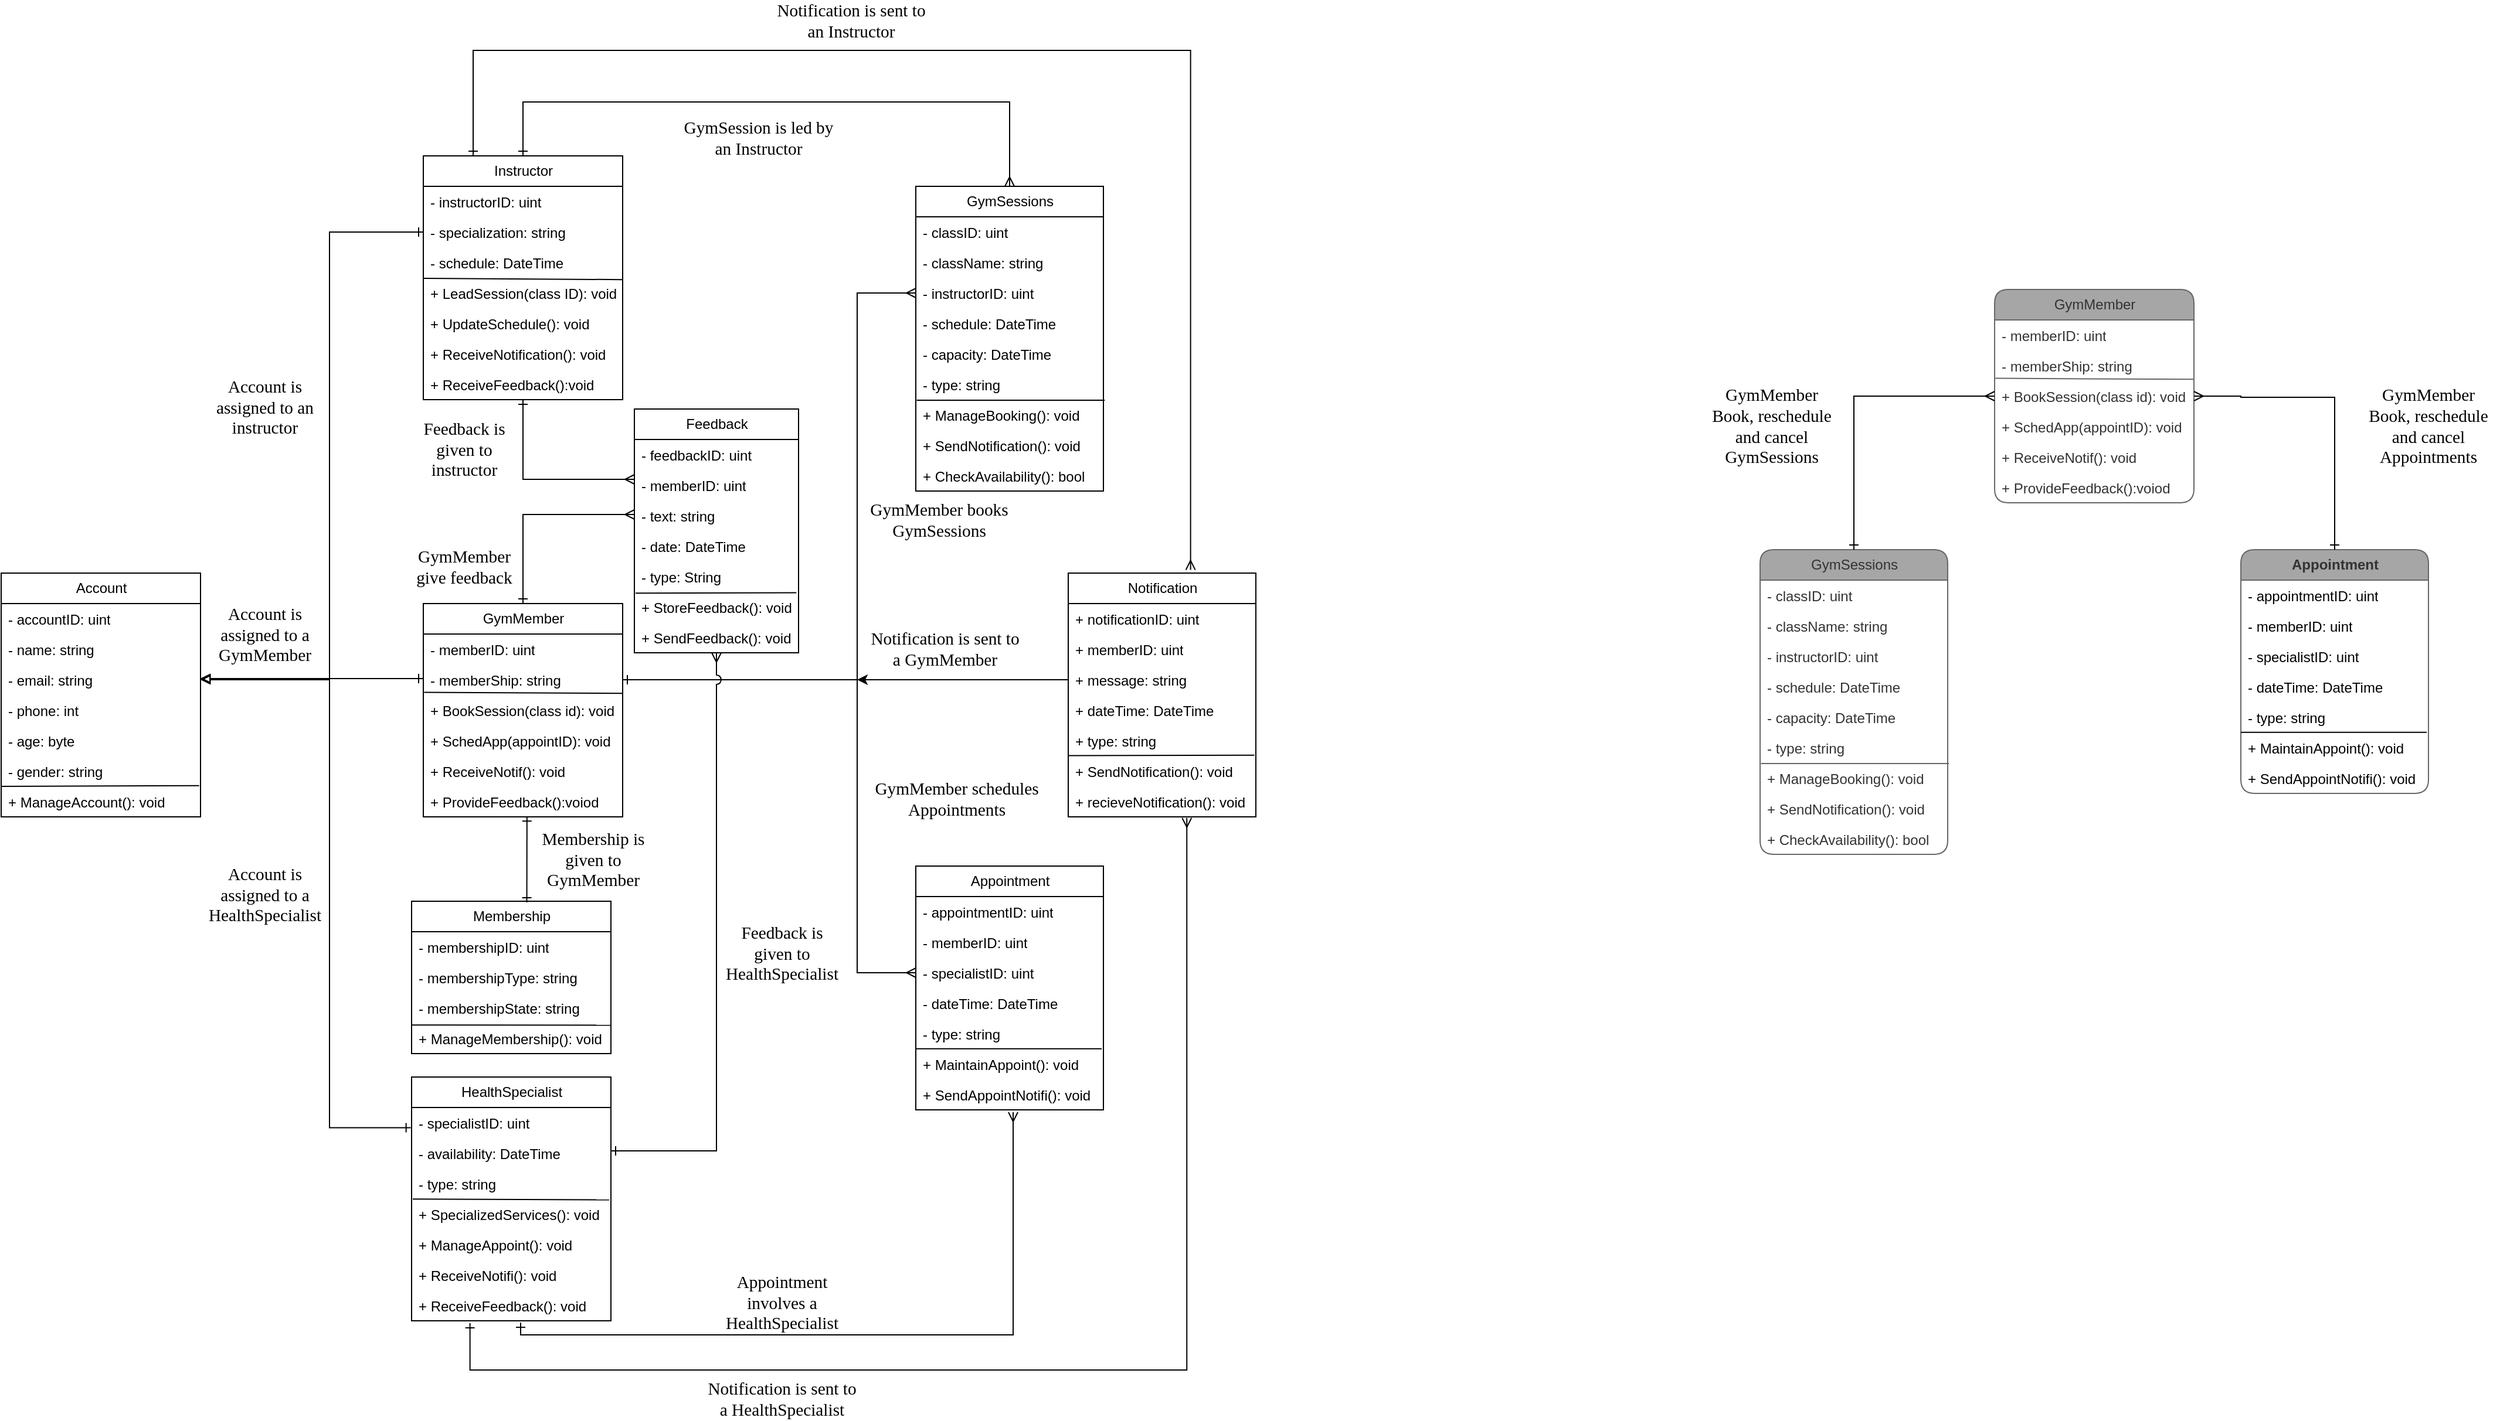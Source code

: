 <mxfile version="24.7.17">
  <diagram name="Página-1" id="uYdXZuUL9aj5p48DHiQX">
    <mxGraphModel dx="4300" dy="1777" grid="1" gridSize="10" guides="1" tooltips="1" connect="1" arrows="1" fold="1" page="1" pageScale="1" pageWidth="827" pageHeight="1169" math="0" shadow="0">
      <root>
        <mxCell id="0" />
        <mxCell id="1" parent="0" />
        <mxCell id="p1zaCwSeMi8rl18aPiy3-2" value="Account" style="swimlane;fontStyle=0;childLayout=stackLayout;horizontal=1;startSize=26;fillColor=none;horizontalStack=0;resizeParent=1;resizeParentMax=0;resizeLast=0;collapsible=1;marginBottom=0;html=1;" parent="1" vertex="1">
          <mxGeometry x="-820" y="1340" width="170" height="208" as="geometry" />
        </mxCell>
        <mxCell id="p1zaCwSeMi8rl18aPiy3-3" value="- accountID: uint" style="text;strokeColor=none;fillColor=none;align=left;verticalAlign=top;spacingLeft=4;spacingRight=4;overflow=hidden;rotatable=0;points=[[0,0.5],[1,0.5]];portConstraint=eastwest;whiteSpace=wrap;html=1;" parent="p1zaCwSeMi8rl18aPiy3-2" vertex="1">
          <mxGeometry y="26" width="170" height="26" as="geometry" />
        </mxCell>
        <mxCell id="p1zaCwSeMi8rl18aPiy3-4" value="- name: string" style="text;strokeColor=none;fillColor=none;align=left;verticalAlign=top;spacingLeft=4;spacingRight=4;overflow=hidden;rotatable=0;points=[[0,0.5],[1,0.5]];portConstraint=eastwest;whiteSpace=wrap;html=1;" parent="p1zaCwSeMi8rl18aPiy3-2" vertex="1">
          <mxGeometry y="52" width="170" height="26" as="geometry" />
        </mxCell>
        <mxCell id="p1zaCwSeMi8rl18aPiy3-5" value="- email: string" style="text;strokeColor=none;fillColor=none;align=left;verticalAlign=top;spacingLeft=4;spacingRight=4;overflow=hidden;rotatable=0;points=[[0,0.5],[1,0.5]];portConstraint=eastwest;whiteSpace=wrap;html=1;" parent="p1zaCwSeMi8rl18aPiy3-2" vertex="1">
          <mxGeometry y="78" width="170" height="26" as="geometry" />
        </mxCell>
        <mxCell id="p1zaCwSeMi8rl18aPiy3-6" value="- phone: int" style="text;strokeColor=none;fillColor=none;align=left;verticalAlign=top;spacingLeft=4;spacingRight=4;overflow=hidden;rotatable=0;points=[[0,0.5],[1,0.5]];portConstraint=eastwest;whiteSpace=wrap;html=1;" parent="p1zaCwSeMi8rl18aPiy3-2" vertex="1">
          <mxGeometry y="104" width="170" height="26" as="geometry" />
        </mxCell>
        <mxCell id="p1zaCwSeMi8rl18aPiy3-7" value="- age: byte" style="text;strokeColor=none;fillColor=none;align=left;verticalAlign=top;spacingLeft=4;spacingRight=4;overflow=hidden;rotatable=0;points=[[0,0.5],[1,0.5]];portConstraint=eastwest;whiteSpace=wrap;html=1;" parent="p1zaCwSeMi8rl18aPiy3-2" vertex="1">
          <mxGeometry y="130" width="170" height="26" as="geometry" />
        </mxCell>
        <mxCell id="bhC0orewa9x7vYe9hUTq-23" value="" style="endArrow=none;html=1;rounded=0;entryX=0.993;entryY=0.974;entryDx=0;entryDy=0;entryPerimeter=0;" parent="p1zaCwSeMi8rl18aPiy3-2" target="p1zaCwSeMi8rl18aPiy3-8" edge="1">
          <mxGeometry width="50" height="50" relative="1" as="geometry">
            <mxPoint y="182" as="sourcePoint" />
            <mxPoint x="50" y="132" as="targetPoint" />
          </mxGeometry>
        </mxCell>
        <mxCell id="p1zaCwSeMi8rl18aPiy3-8" value="- gender: string" style="text;strokeColor=none;fillColor=none;align=left;verticalAlign=top;spacingLeft=4;spacingRight=4;overflow=hidden;rotatable=0;points=[[0,0.5],[1,0.5]];portConstraint=eastwest;whiteSpace=wrap;html=1;" parent="p1zaCwSeMi8rl18aPiy3-2" vertex="1">
          <mxGeometry y="156" width="170" height="26" as="geometry" />
        </mxCell>
        <mxCell id="bhC0orewa9x7vYe9hUTq-8" value="+ ManageAccount(): void" style="text;strokeColor=none;fillColor=none;align=left;verticalAlign=top;spacingLeft=4;spacingRight=4;overflow=hidden;rotatable=0;points=[[0,0.5],[1,0.5]];portConstraint=eastwest;whiteSpace=wrap;html=1;" parent="p1zaCwSeMi8rl18aPiy3-2" vertex="1">
          <mxGeometry y="182" width="170" height="26" as="geometry" />
        </mxCell>
        <mxCell id="p1zaCwSeMi8rl18aPiy3-9" value="GymMember" style="swimlane;fontStyle=0;childLayout=stackLayout;horizontal=1;startSize=26;fillColor=none;horizontalStack=0;resizeParent=1;resizeParentMax=0;resizeLast=0;collapsible=1;marginBottom=0;html=1;" parent="1" vertex="1">
          <mxGeometry x="-460" y="1366" width="170" height="182" as="geometry" />
        </mxCell>
        <mxCell id="p1zaCwSeMi8rl18aPiy3-10" value="- memberID: uint" style="text;strokeColor=none;fillColor=none;align=left;verticalAlign=top;spacingLeft=4;spacingRight=4;overflow=hidden;rotatable=0;points=[[0,0.5],[1,0.5]];portConstraint=eastwest;whiteSpace=wrap;html=1;" parent="p1zaCwSeMi8rl18aPiy3-9" vertex="1">
          <mxGeometry y="26" width="170" height="26" as="geometry" />
        </mxCell>
        <mxCell id="p1zaCwSeMi8rl18aPiy3-11" value="- memberShip: string" style="text;strokeColor=none;fillColor=none;align=left;verticalAlign=top;spacingLeft=4;spacingRight=4;overflow=hidden;rotatable=0;points=[[0,0.5],[1,0.5]];portConstraint=eastwest;whiteSpace=wrap;html=1;" parent="p1zaCwSeMi8rl18aPiy3-9" vertex="1">
          <mxGeometry y="52" width="170" height="26" as="geometry" />
        </mxCell>
        <mxCell id="bhC0orewa9x7vYe9hUTq-1" value="+ BookSession(class id): void" style="text;strokeColor=none;fillColor=none;align=left;verticalAlign=top;spacingLeft=4;spacingRight=4;overflow=hidden;rotatable=0;points=[[0,0.5],[1,0.5]];portConstraint=eastwest;whiteSpace=wrap;html=1;" parent="p1zaCwSeMi8rl18aPiy3-9" vertex="1">
          <mxGeometry y="78" width="170" height="26" as="geometry" />
        </mxCell>
        <mxCell id="bhC0orewa9x7vYe9hUTq-2" value="+ SchedApp(appointID): void" style="text;strokeColor=none;fillColor=none;align=left;verticalAlign=top;spacingLeft=4;spacingRight=4;overflow=hidden;rotatable=0;points=[[0,0.5],[1,0.5]];portConstraint=eastwest;whiteSpace=wrap;html=1;" parent="p1zaCwSeMi8rl18aPiy3-9" vertex="1">
          <mxGeometry y="104" width="170" height="26" as="geometry" />
        </mxCell>
        <mxCell id="bhC0orewa9x7vYe9hUTq-3" value="+ ReceiveNotif(): void" style="text;strokeColor=none;fillColor=none;align=left;verticalAlign=top;spacingLeft=4;spacingRight=4;overflow=hidden;rotatable=0;points=[[0,0.5],[1,0.5]];portConstraint=eastwest;whiteSpace=wrap;html=1;" parent="p1zaCwSeMi8rl18aPiy3-9" vertex="1">
          <mxGeometry y="130" width="170" height="26" as="geometry" />
        </mxCell>
        <mxCell id="bhC0orewa9x7vYe9hUTq-4" value="+ ProvideFeedback():voiod" style="text;strokeColor=none;fillColor=none;align=left;verticalAlign=top;spacingLeft=4;spacingRight=4;overflow=hidden;rotatable=0;points=[[0,0.5],[1,0.5]];portConstraint=eastwest;whiteSpace=wrap;html=1;" parent="p1zaCwSeMi8rl18aPiy3-9" vertex="1">
          <mxGeometry y="156" width="170" height="26" as="geometry" />
        </mxCell>
        <mxCell id="bhC0orewa9x7vYe9hUTq-24" value="" style="endArrow=none;html=1;rounded=0;entryX=1.003;entryY=-0.051;entryDx=0;entryDy=0;entryPerimeter=0;exitX=0.004;exitY=-0.085;exitDx=0;exitDy=0;exitPerimeter=0;" parent="p1zaCwSeMi8rl18aPiy3-9" source="bhC0orewa9x7vYe9hUTq-1" target="bhC0orewa9x7vYe9hUTq-1" edge="1">
          <mxGeometry width="50" height="50" relative="1" as="geometry">
            <mxPoint y="164" as="sourcePoint" />
            <mxPoint x="50" y="114" as="targetPoint" />
          </mxGeometry>
        </mxCell>
        <mxCell id="p1zaCwSeMi8rl18aPiy3-15" value="HealthSpecialist" style="swimlane;fontStyle=0;childLayout=stackLayout;horizontal=1;startSize=26;fillColor=none;horizontalStack=0;resizeParent=1;resizeParentMax=0;resizeLast=0;collapsible=1;marginBottom=0;html=1;" parent="1" vertex="1">
          <mxGeometry x="-470" y="1770" width="170" height="208" as="geometry" />
        </mxCell>
        <mxCell id="p1zaCwSeMi8rl18aPiy3-16" value="- specialistID: uint" style="text;strokeColor=none;fillColor=none;align=left;verticalAlign=top;spacingLeft=4;spacingRight=4;overflow=hidden;rotatable=0;points=[[0,0.5],[1,0.5]];portConstraint=eastwest;whiteSpace=wrap;html=1;" parent="p1zaCwSeMi8rl18aPiy3-15" vertex="1">
          <mxGeometry y="26" width="170" height="26" as="geometry" />
        </mxCell>
        <mxCell id="p1zaCwSeMi8rl18aPiy3-21" value="- availability: DateTime" style="text;strokeColor=none;fillColor=none;align=left;verticalAlign=top;spacingLeft=4;spacingRight=4;overflow=hidden;rotatable=0;points=[[0,0.5],[1,0.5]];portConstraint=eastwest;whiteSpace=wrap;html=1;" parent="p1zaCwSeMi8rl18aPiy3-15" vertex="1">
          <mxGeometry y="52" width="170" height="26" as="geometry" />
        </mxCell>
        <mxCell id="p1zaCwSeMi8rl18aPiy3-103" value="- type: string" style="text;strokeColor=none;fillColor=none;align=left;verticalAlign=top;spacingLeft=4;spacingRight=4;overflow=hidden;rotatable=0;points=[[0,0.5],[1,0.5]];portConstraint=eastwest;whiteSpace=wrap;html=1;" parent="p1zaCwSeMi8rl18aPiy3-15" vertex="1">
          <mxGeometry y="78" width="170" height="26" as="geometry" />
        </mxCell>
        <mxCell id="bhC0orewa9x7vYe9hUTq-19" value="+ SpecializedServices(): void" style="text;strokeColor=none;fillColor=none;align=left;verticalAlign=top;spacingLeft=4;spacingRight=4;overflow=hidden;rotatable=0;points=[[0,0.5],[1,0.5]];portConstraint=eastwest;whiteSpace=wrap;html=1;" parent="p1zaCwSeMi8rl18aPiy3-15" vertex="1">
          <mxGeometry y="104" width="170" height="26" as="geometry" />
        </mxCell>
        <mxCell id="bhC0orewa9x7vYe9hUTq-20" value="+ ManageAppoint(): void" style="text;strokeColor=none;fillColor=none;align=left;verticalAlign=top;spacingLeft=4;spacingRight=4;overflow=hidden;rotatable=0;points=[[0,0.5],[1,0.5]];portConstraint=eastwest;whiteSpace=wrap;html=1;" parent="p1zaCwSeMi8rl18aPiy3-15" vertex="1">
          <mxGeometry y="130" width="170" height="26" as="geometry" />
        </mxCell>
        <mxCell id="bhC0orewa9x7vYe9hUTq-21" value="+ ReceiveNotifi(): void" style="text;strokeColor=none;fillColor=none;align=left;verticalAlign=top;spacingLeft=4;spacingRight=4;overflow=hidden;rotatable=0;points=[[0,0.5],[1,0.5]];portConstraint=eastwest;whiteSpace=wrap;html=1;" parent="p1zaCwSeMi8rl18aPiy3-15" vertex="1">
          <mxGeometry y="156" width="170" height="26" as="geometry" />
        </mxCell>
        <mxCell id="bhC0orewa9x7vYe9hUTq-22" value="+ ReceiveFeedback(): void" style="text;strokeColor=none;fillColor=none;align=left;verticalAlign=top;spacingLeft=4;spacingRight=4;overflow=hidden;rotatable=0;points=[[0,0.5],[1,0.5]];portConstraint=eastwest;whiteSpace=wrap;html=1;" parent="p1zaCwSeMi8rl18aPiy3-15" vertex="1">
          <mxGeometry y="182" width="170" height="26" as="geometry" />
        </mxCell>
        <mxCell id="bhC0orewa9x7vYe9hUTq-25" value="" style="endArrow=none;html=1;rounded=0;entryX=0.992;entryY=1.028;entryDx=0;entryDy=0;entryPerimeter=0;exitX=0.006;exitY=0.006;exitDx=0;exitDy=0;exitPerimeter=0;" parent="p1zaCwSeMi8rl18aPiy3-15" source="bhC0orewa9x7vYe9hUTq-19" target="p1zaCwSeMi8rl18aPiy3-103" edge="1">
          <mxGeometry width="50" height="50" relative="1" as="geometry">
            <mxPoint x="-20" y="140" as="sourcePoint" />
            <mxPoint x="30" y="90" as="targetPoint" />
          </mxGeometry>
        </mxCell>
        <mxCell id="p1zaCwSeMi8rl18aPiy3-22" value="Instructor" style="swimlane;fontStyle=0;childLayout=stackLayout;horizontal=1;startSize=26;fillColor=none;horizontalStack=0;resizeParent=1;resizeParentMax=0;resizeLast=0;collapsible=1;marginBottom=0;html=1;" parent="1" vertex="1">
          <mxGeometry x="-460" y="984" width="170" height="208" as="geometry" />
        </mxCell>
        <mxCell id="p1zaCwSeMi8rl18aPiy3-23" value="- instructorID: uint" style="text;strokeColor=none;fillColor=none;align=left;verticalAlign=top;spacingLeft=4;spacingRight=4;overflow=hidden;rotatable=0;points=[[0,0.5],[1,0.5]];portConstraint=eastwest;whiteSpace=wrap;html=1;" parent="p1zaCwSeMi8rl18aPiy3-22" vertex="1">
          <mxGeometry y="26" width="170" height="26" as="geometry" />
        </mxCell>
        <mxCell id="p1zaCwSeMi8rl18aPiy3-25" value="- specialization: string" style="text;strokeColor=none;fillColor=none;align=left;verticalAlign=top;spacingLeft=4;spacingRight=4;overflow=hidden;rotatable=0;points=[[0,0.5],[1,0.5]];portConstraint=eastwest;whiteSpace=wrap;html=1;" parent="p1zaCwSeMi8rl18aPiy3-22" vertex="1">
          <mxGeometry y="52" width="170" height="26" as="geometry" />
        </mxCell>
        <mxCell id="p1zaCwSeMi8rl18aPiy3-60" value="- schedule: DateTime" style="text;strokeColor=none;fillColor=none;align=left;verticalAlign=top;spacingLeft=4;spacingRight=4;overflow=hidden;rotatable=0;points=[[0,0.5],[1,0.5]];portConstraint=eastwest;whiteSpace=wrap;html=1;" parent="p1zaCwSeMi8rl18aPiy3-22" vertex="1">
          <mxGeometry y="78" width="170" height="26" as="geometry" />
        </mxCell>
        <mxCell id="bhC0orewa9x7vYe9hUTq-11" value="+ LeadSession(class ID): void" style="text;strokeColor=none;fillColor=none;align=left;verticalAlign=top;spacingLeft=4;spacingRight=4;overflow=hidden;rotatable=0;points=[[0,0.5],[1,0.5]];portConstraint=eastwest;whiteSpace=wrap;html=1;" parent="p1zaCwSeMi8rl18aPiy3-22" vertex="1">
          <mxGeometry y="104" width="170" height="26" as="geometry" />
        </mxCell>
        <mxCell id="bhC0orewa9x7vYe9hUTq-12" value="+ UpdateSchedule(): void" style="text;strokeColor=none;fillColor=none;align=left;verticalAlign=top;spacingLeft=4;spacingRight=4;overflow=hidden;rotatable=0;points=[[0,0.5],[1,0.5]];portConstraint=eastwest;whiteSpace=wrap;html=1;" parent="p1zaCwSeMi8rl18aPiy3-22" vertex="1">
          <mxGeometry y="130" width="170" height="26" as="geometry" />
        </mxCell>
        <mxCell id="bhC0orewa9x7vYe9hUTq-13" value="+ ReceiveNotification(): void" style="text;strokeColor=none;fillColor=none;align=left;verticalAlign=top;spacingLeft=4;spacingRight=4;overflow=hidden;rotatable=0;points=[[0,0.5],[1,0.5]];portConstraint=eastwest;whiteSpace=wrap;html=1;" parent="p1zaCwSeMi8rl18aPiy3-22" vertex="1">
          <mxGeometry y="156" width="170" height="26" as="geometry" />
        </mxCell>
        <mxCell id="bhC0orewa9x7vYe9hUTq-14" value="+ ReceiveFeedback():void" style="text;strokeColor=none;fillColor=none;align=left;verticalAlign=top;spacingLeft=4;spacingRight=4;overflow=hidden;rotatable=0;points=[[0,0.5],[1,0.5]];portConstraint=eastwest;whiteSpace=wrap;html=1;" parent="p1zaCwSeMi8rl18aPiy3-22" vertex="1">
          <mxGeometry y="182" width="170" height="26" as="geometry" />
        </mxCell>
        <mxCell id="bhC0orewa9x7vYe9hUTq-30" value="" style="endArrow=none;html=1;rounded=0;entryX=1.003;entryY=0.061;entryDx=0;entryDy=0;entryPerimeter=0;exitX=0;exitY=1.019;exitDx=0;exitDy=0;exitPerimeter=0;" parent="p1zaCwSeMi8rl18aPiy3-22" source="p1zaCwSeMi8rl18aPiy3-60" target="bhC0orewa9x7vYe9hUTq-11" edge="1">
          <mxGeometry width="50" height="50" relative="1" as="geometry">
            <mxPoint x="70" y="176" as="sourcePoint" />
            <mxPoint x="120" y="126" as="targetPoint" />
          </mxGeometry>
        </mxCell>
        <mxCell id="p1zaCwSeMi8rl18aPiy3-29" value="GymSessions" style="swimlane;fontStyle=0;childLayout=stackLayout;horizontal=1;startSize=26;fillColor=none;horizontalStack=0;resizeParent=1;resizeParentMax=0;resizeLast=0;collapsible=1;marginBottom=0;html=1;" parent="1" vertex="1">
          <mxGeometry x="-40" y="1010" width="160" height="260" as="geometry" />
        </mxCell>
        <mxCell id="p1zaCwSeMi8rl18aPiy3-30" value="- classID: uint" style="text;strokeColor=none;fillColor=none;align=left;verticalAlign=top;spacingLeft=4;spacingRight=4;overflow=hidden;rotatable=0;points=[[0,0.5],[1,0.5]];portConstraint=eastwest;whiteSpace=wrap;html=1;" parent="p1zaCwSeMi8rl18aPiy3-29" vertex="1">
          <mxGeometry y="26" width="160" height="26" as="geometry" />
        </mxCell>
        <mxCell id="p1zaCwSeMi8rl18aPiy3-31" value="- className: string" style="text;strokeColor=none;fillColor=none;align=left;verticalAlign=top;spacingLeft=4;spacingRight=4;overflow=hidden;rotatable=0;points=[[0,0.5],[1,0.5]];portConstraint=eastwest;whiteSpace=wrap;html=1;" parent="p1zaCwSeMi8rl18aPiy3-29" vertex="1">
          <mxGeometry y="52" width="160" height="26" as="geometry" />
        </mxCell>
        <mxCell id="p1zaCwSeMi8rl18aPiy3-32" value="- instructorID: uint" style="text;strokeColor=none;fillColor=none;align=left;verticalAlign=top;spacingLeft=4;spacingRight=4;overflow=hidden;rotatable=0;points=[[0,0.5],[1,0.5]];portConstraint=eastwest;whiteSpace=wrap;html=1;" parent="p1zaCwSeMi8rl18aPiy3-29" vertex="1">
          <mxGeometry y="78" width="160" height="26" as="geometry" />
        </mxCell>
        <mxCell id="p1zaCwSeMi8rl18aPiy3-33" value="- schedule: DateTime" style="text;strokeColor=none;fillColor=none;align=left;verticalAlign=top;spacingLeft=4;spacingRight=4;overflow=hidden;rotatable=0;points=[[0,0.5],[1,0.5]];portConstraint=eastwest;whiteSpace=wrap;html=1;" parent="p1zaCwSeMi8rl18aPiy3-29" vertex="1">
          <mxGeometry y="104" width="160" height="26" as="geometry" />
        </mxCell>
        <mxCell id="p1zaCwSeMi8rl18aPiy3-34" value="- capacity: DateTime" style="text;strokeColor=none;fillColor=none;align=left;verticalAlign=top;spacingLeft=4;spacingRight=4;overflow=hidden;rotatable=0;points=[[0,0.5],[1,0.5]];portConstraint=eastwest;whiteSpace=wrap;html=1;" parent="p1zaCwSeMi8rl18aPiy3-29" vertex="1">
          <mxGeometry y="130" width="160" height="26" as="geometry" />
        </mxCell>
        <mxCell id="p1zaCwSeMi8rl18aPiy3-102" value="- type: string" style="text;strokeColor=none;fillColor=none;align=left;verticalAlign=top;spacingLeft=4;spacingRight=4;overflow=hidden;rotatable=0;points=[[0,0.5],[1,0.5]];portConstraint=eastwest;whiteSpace=wrap;html=1;" parent="p1zaCwSeMi8rl18aPiy3-29" vertex="1">
          <mxGeometry y="156" width="160" height="26" as="geometry" />
        </mxCell>
        <mxCell id="bhC0orewa9x7vYe9hUTq-6" value="+ ManageBooking(): void" style="text;strokeColor=none;fillColor=none;align=left;verticalAlign=top;spacingLeft=4;spacingRight=4;overflow=hidden;rotatable=0;points=[[0,0.5],[1,0.5]];portConstraint=eastwest;whiteSpace=wrap;html=1;" parent="p1zaCwSeMi8rl18aPiy3-29" vertex="1">
          <mxGeometry y="182" width="160" height="26" as="geometry" />
        </mxCell>
        <mxCell id="bhC0orewa9x7vYe9hUTq-7" value="+ SendNotification(): void" style="text;strokeColor=none;fillColor=none;align=left;verticalAlign=top;spacingLeft=4;spacingRight=4;overflow=hidden;rotatable=0;points=[[0,0.5],[1,0.5]];portConstraint=eastwest;whiteSpace=wrap;html=1;" parent="p1zaCwSeMi8rl18aPiy3-29" vertex="1">
          <mxGeometry y="208" width="160" height="26" as="geometry" />
        </mxCell>
        <mxCell id="bhC0orewa9x7vYe9hUTq-28" value="" style="endArrow=none;html=1;rounded=0;exitX=0.005;exitY=0.018;exitDx=0;exitDy=0;exitPerimeter=0;entryX=1.007;entryY=1.018;entryDx=0;entryDy=0;entryPerimeter=0;" parent="p1zaCwSeMi8rl18aPiy3-29" source="bhC0orewa9x7vYe9hUTq-6" target="p1zaCwSeMi8rl18aPiy3-102" edge="1">
          <mxGeometry width="50" height="50" relative="1" as="geometry">
            <mxPoint x="70" y="180" as="sourcePoint" />
            <mxPoint x="120" y="130" as="targetPoint" />
          </mxGeometry>
        </mxCell>
        <mxCell id="SJRXmiAUwMmsjrqCZkk9-2" value="+ CheckAvailability(): bool" style="text;strokeColor=none;fillColor=none;align=left;verticalAlign=top;spacingLeft=4;spacingRight=4;overflow=hidden;rotatable=0;points=[[0,0.5],[1,0.5]];portConstraint=eastwest;whiteSpace=wrap;html=1;" parent="p1zaCwSeMi8rl18aPiy3-29" vertex="1">
          <mxGeometry y="234" width="160" height="26" as="geometry" />
        </mxCell>
        <mxCell id="p1zaCwSeMi8rl18aPiy3-35" value="Notification" style="swimlane;fontStyle=0;childLayout=stackLayout;horizontal=1;startSize=26;fillColor=none;horizontalStack=0;resizeParent=1;resizeParentMax=0;resizeLast=0;collapsible=1;marginBottom=0;html=1;" parent="1" vertex="1">
          <mxGeometry x="90" y="1340" width="160" height="208" as="geometry" />
        </mxCell>
        <mxCell id="p1zaCwSeMi8rl18aPiy3-36" value="+ notificationID: uint" style="text;strokeColor=none;fillColor=none;align=left;verticalAlign=top;spacingLeft=4;spacingRight=4;overflow=hidden;rotatable=0;points=[[0,0.5],[1,0.5]];portConstraint=eastwest;whiteSpace=wrap;html=1;" parent="p1zaCwSeMi8rl18aPiy3-35" vertex="1">
          <mxGeometry y="26" width="160" height="26" as="geometry" />
        </mxCell>
        <mxCell id="p1zaCwSeMi8rl18aPiy3-37" value="+ memberID: uint" style="text;strokeColor=none;fillColor=none;align=left;verticalAlign=top;spacingLeft=4;spacingRight=4;overflow=hidden;rotatable=0;points=[[0,0.5],[1,0.5]];portConstraint=eastwest;whiteSpace=wrap;html=1;" parent="p1zaCwSeMi8rl18aPiy3-35" vertex="1">
          <mxGeometry y="52" width="160" height="26" as="geometry" />
        </mxCell>
        <mxCell id="p1zaCwSeMi8rl18aPiy3-95" style="edgeStyle=elbowEdgeStyle;rounded=0;orthogonalLoop=1;jettySize=auto;elbow=vertical;html=1;exitX=0;exitY=0.5;exitDx=0;exitDy=0;" parent="p1zaCwSeMi8rl18aPiy3-35" source="p1zaCwSeMi8rl18aPiy3-38" edge="1">
          <mxGeometry relative="1" as="geometry">
            <mxPoint x="-180" y="91" as="targetPoint" />
          </mxGeometry>
        </mxCell>
        <mxCell id="p1zaCwSeMi8rl18aPiy3-38" value="+ message: string" style="text;strokeColor=none;fillColor=none;align=left;verticalAlign=top;spacingLeft=4;spacingRight=4;overflow=hidden;rotatable=0;points=[[0,0.5],[1,0.5]];portConstraint=eastwest;whiteSpace=wrap;html=1;" parent="p1zaCwSeMi8rl18aPiy3-35" vertex="1">
          <mxGeometry y="78" width="160" height="26" as="geometry" />
        </mxCell>
        <mxCell id="p1zaCwSeMi8rl18aPiy3-39" value="+ dateTime: DateTime" style="text;strokeColor=none;fillColor=none;align=left;verticalAlign=top;spacingLeft=4;spacingRight=4;overflow=hidden;rotatable=0;points=[[0,0.5],[1,0.5]];portConstraint=eastwest;whiteSpace=wrap;html=1;" parent="p1zaCwSeMi8rl18aPiy3-35" vertex="1">
          <mxGeometry y="104" width="160" height="26" as="geometry" />
        </mxCell>
        <mxCell id="p1zaCwSeMi8rl18aPiy3-40" value="+ type: string" style="text;strokeColor=none;fillColor=none;align=left;verticalAlign=top;spacingLeft=4;spacingRight=4;overflow=hidden;rotatable=0;points=[[0,0.5],[1,0.5]];portConstraint=eastwest;whiteSpace=wrap;html=1;" parent="p1zaCwSeMi8rl18aPiy3-35" vertex="1">
          <mxGeometry y="130" width="160" height="26" as="geometry" />
        </mxCell>
        <mxCell id="bhC0orewa9x7vYe9hUTq-5" value="+ SendNotification(): void" style="text;strokeColor=none;fillColor=none;align=left;verticalAlign=top;spacingLeft=4;spacingRight=4;overflow=hidden;rotatable=0;points=[[0,0.5],[1,0.5]];portConstraint=eastwest;whiteSpace=wrap;html=1;" parent="p1zaCwSeMi8rl18aPiy3-35" vertex="1">
          <mxGeometry y="156" width="160" height="26" as="geometry" />
        </mxCell>
        <mxCell id="bhC0orewa9x7vYe9hUTq-27" value="" style="endArrow=none;html=1;rounded=0;exitX=0.001;exitY=-0.011;exitDx=0;exitDy=0;exitPerimeter=0;entryX=0.992;entryY=-0.023;entryDx=0;entryDy=0;entryPerimeter=0;" parent="p1zaCwSeMi8rl18aPiy3-35" source="bhC0orewa9x7vYe9hUTq-5" target="bhC0orewa9x7vYe9hUTq-5" edge="1">
          <mxGeometry width="50" height="50" relative="1" as="geometry">
            <mxPoint x="10" y="140" as="sourcePoint" />
            <mxPoint x="60" y="90" as="targetPoint" />
          </mxGeometry>
        </mxCell>
        <mxCell id="SJRXmiAUwMmsjrqCZkk9-1" value="+ recieveNotification(): void" style="text;strokeColor=none;fillColor=none;align=left;verticalAlign=top;spacingLeft=4;spacingRight=4;overflow=hidden;rotatable=0;points=[[0,0.5],[1,0.5]];portConstraint=eastwest;whiteSpace=wrap;html=1;" parent="p1zaCwSeMi8rl18aPiy3-35" vertex="1">
          <mxGeometry y="182" width="160" height="26" as="geometry" />
        </mxCell>
        <mxCell id="p1zaCwSeMi8rl18aPiy3-47" value="Feedback" style="swimlane;fontStyle=0;childLayout=stackLayout;horizontal=1;startSize=26;fillColor=none;horizontalStack=0;resizeParent=1;resizeParentMax=0;resizeLast=0;collapsible=1;marginBottom=0;html=1;" parent="1" vertex="1">
          <mxGeometry x="-280" y="1200" width="140" height="208" as="geometry" />
        </mxCell>
        <mxCell id="p1zaCwSeMi8rl18aPiy3-48" value="- feedbackID: uint" style="text;strokeColor=none;fillColor=none;align=left;verticalAlign=top;spacingLeft=4;spacingRight=4;overflow=hidden;rotatable=0;points=[[0,0.5],[1,0.5]];portConstraint=eastwest;whiteSpace=wrap;html=1;" parent="p1zaCwSeMi8rl18aPiy3-47" vertex="1">
          <mxGeometry y="26" width="140" height="26" as="geometry" />
        </mxCell>
        <mxCell id="p1zaCwSeMi8rl18aPiy3-49" value="- memberID: uint" style="text;strokeColor=none;fillColor=none;align=left;verticalAlign=top;spacingLeft=4;spacingRight=4;overflow=hidden;rotatable=0;points=[[0,0.5],[1,0.5]];portConstraint=eastwest;whiteSpace=wrap;html=1;" parent="p1zaCwSeMi8rl18aPiy3-47" vertex="1">
          <mxGeometry y="52" width="140" height="26" as="geometry" />
        </mxCell>
        <mxCell id="p1zaCwSeMi8rl18aPiy3-50" value="- text: string" style="text;strokeColor=none;fillColor=none;align=left;verticalAlign=top;spacingLeft=4;spacingRight=4;overflow=hidden;rotatable=0;points=[[0,0.5],[1,0.5]];portConstraint=eastwest;whiteSpace=wrap;html=1;" parent="p1zaCwSeMi8rl18aPiy3-47" vertex="1">
          <mxGeometry y="78" width="140" height="26" as="geometry" />
        </mxCell>
        <mxCell id="p1zaCwSeMi8rl18aPiy3-51" value="- date: DateTime" style="text;strokeColor=none;fillColor=none;align=left;verticalAlign=top;spacingLeft=4;spacingRight=4;overflow=hidden;rotatable=0;points=[[0,0.5],[1,0.5]];portConstraint=eastwest;whiteSpace=wrap;html=1;" parent="p1zaCwSeMi8rl18aPiy3-47" vertex="1">
          <mxGeometry y="104" width="140" height="26" as="geometry" />
        </mxCell>
        <mxCell id="p1zaCwSeMi8rl18aPiy3-52" value="- type: String" style="text;strokeColor=none;fillColor=none;align=left;verticalAlign=top;spacingLeft=4;spacingRight=4;overflow=hidden;rotatable=0;points=[[0,0.5],[1,0.5]];portConstraint=eastwest;whiteSpace=wrap;html=1;" parent="p1zaCwSeMi8rl18aPiy3-47" vertex="1">
          <mxGeometry y="130" width="140" height="26" as="geometry" />
        </mxCell>
        <mxCell id="bhC0orewa9x7vYe9hUTq-15" value="+ StoreFeedback(): void" style="text;strokeColor=none;fillColor=none;align=left;verticalAlign=top;spacingLeft=4;spacingRight=4;overflow=hidden;rotatable=0;points=[[0,0.5],[1,0.5]];portConstraint=eastwest;whiteSpace=wrap;html=1;" parent="p1zaCwSeMi8rl18aPiy3-47" vertex="1">
          <mxGeometry y="156" width="140" height="26" as="geometry" />
        </mxCell>
        <mxCell id="bhC0orewa9x7vYe9hUTq-16" value="+ SendFeedback(): void" style="text;strokeColor=none;fillColor=none;align=left;verticalAlign=top;spacingLeft=4;spacingRight=4;overflow=hidden;rotatable=0;points=[[0,0.5],[1,0.5]];portConstraint=eastwest;whiteSpace=wrap;html=1;" parent="p1zaCwSeMi8rl18aPiy3-47" vertex="1">
          <mxGeometry y="182" width="140" height="26" as="geometry" />
        </mxCell>
        <mxCell id="bhC0orewa9x7vYe9hUTq-29" value="" style="endArrow=none;html=1;rounded=0;exitX=0.007;exitY=1.041;exitDx=0;exitDy=0;exitPerimeter=0;entryX=0.987;entryY=1.03;entryDx=0;entryDy=0;entryPerimeter=0;" parent="p1zaCwSeMi8rl18aPiy3-47" source="p1zaCwSeMi8rl18aPiy3-52" target="p1zaCwSeMi8rl18aPiy3-52" edge="1">
          <mxGeometry width="50" height="50" relative="1" as="geometry">
            <mxPoint x="110" y="140" as="sourcePoint" />
            <mxPoint x="160" y="90" as="targetPoint" />
          </mxGeometry>
        </mxCell>
        <mxCell id="p1zaCwSeMi8rl18aPiy3-41" value="Appointment" style="swimlane;fontStyle=0;childLayout=stackLayout;horizontal=1;startSize=26;fillColor=none;horizontalStack=0;resizeParent=1;resizeParentMax=0;resizeLast=0;collapsible=1;marginBottom=0;html=1;" parent="1" vertex="1">
          <mxGeometry x="-40" y="1590" width="160" height="208" as="geometry" />
        </mxCell>
        <mxCell id="p1zaCwSeMi8rl18aPiy3-42" value="- appointmentID: uint" style="text;strokeColor=none;fillColor=none;align=left;verticalAlign=top;spacingLeft=4;spacingRight=4;overflow=hidden;rotatable=0;points=[[0,0.5],[1,0.5]];portConstraint=eastwest;whiteSpace=wrap;html=1;" parent="p1zaCwSeMi8rl18aPiy3-41" vertex="1">
          <mxGeometry y="26" width="160" height="26" as="geometry" />
        </mxCell>
        <mxCell id="p1zaCwSeMi8rl18aPiy3-43" value="- memberID: uint" style="text;strokeColor=none;fillColor=none;align=left;verticalAlign=top;spacingLeft=4;spacingRight=4;overflow=hidden;rotatable=0;points=[[0,0.5],[1,0.5]];portConstraint=eastwest;whiteSpace=wrap;html=1;" parent="p1zaCwSeMi8rl18aPiy3-41" vertex="1">
          <mxGeometry y="52" width="160" height="26" as="geometry" />
        </mxCell>
        <mxCell id="p1zaCwSeMi8rl18aPiy3-44" value="- specialistID: uint" style="text;strokeColor=none;fillColor=none;align=left;verticalAlign=top;spacingLeft=4;spacingRight=4;overflow=hidden;rotatable=0;points=[[0,0.5],[1,0.5]];portConstraint=eastwest;whiteSpace=wrap;html=1;" parent="p1zaCwSeMi8rl18aPiy3-41" vertex="1">
          <mxGeometry y="78" width="160" height="26" as="geometry" />
        </mxCell>
        <mxCell id="p1zaCwSeMi8rl18aPiy3-45" value="- dateTime: DateTime" style="text;strokeColor=none;fillColor=none;align=left;verticalAlign=top;spacingLeft=4;spacingRight=4;overflow=hidden;rotatable=0;points=[[0,0.5],[1,0.5]];portConstraint=eastwest;whiteSpace=wrap;html=1;" parent="p1zaCwSeMi8rl18aPiy3-41" vertex="1">
          <mxGeometry y="104" width="160" height="26" as="geometry" />
        </mxCell>
        <mxCell id="p1zaCwSeMi8rl18aPiy3-46" value="- type: string" style="text;strokeColor=none;fillColor=none;align=left;verticalAlign=top;spacingLeft=4;spacingRight=4;overflow=hidden;rotatable=0;points=[[0,0.5],[1,0.5]];portConstraint=eastwest;whiteSpace=wrap;html=1;" parent="p1zaCwSeMi8rl18aPiy3-41" vertex="1">
          <mxGeometry y="130" width="160" height="26" as="geometry" />
        </mxCell>
        <mxCell id="bhC0orewa9x7vYe9hUTq-17" value="+ MaintainAppoint(): void" style="text;strokeColor=none;fillColor=none;align=left;verticalAlign=top;spacingLeft=4;spacingRight=4;overflow=hidden;rotatable=0;points=[[0,0.5],[1,0.5]];portConstraint=eastwest;whiteSpace=wrap;html=1;" parent="p1zaCwSeMi8rl18aPiy3-41" vertex="1">
          <mxGeometry y="156" width="160" height="26" as="geometry" />
        </mxCell>
        <mxCell id="bhC0orewa9x7vYe9hUTq-18" value="+ SendAppointNotifi(): void" style="text;strokeColor=none;fillColor=none;align=left;verticalAlign=top;spacingLeft=4;spacingRight=4;overflow=hidden;rotatable=0;points=[[0,0.5],[1,0.5]];portConstraint=eastwest;whiteSpace=wrap;html=1;" parent="p1zaCwSeMi8rl18aPiy3-41" vertex="1">
          <mxGeometry y="182" width="160" height="26" as="geometry" />
        </mxCell>
        <mxCell id="bhC0orewa9x7vYe9hUTq-26" value="" style="endArrow=none;html=1;rounded=0;exitX=0.001;exitY=-0.004;exitDx=0;exitDy=0;exitPerimeter=0;entryX=0.991;entryY=-0.004;entryDx=0;entryDy=0;entryPerimeter=0;" parent="p1zaCwSeMi8rl18aPiy3-41" source="bhC0orewa9x7vYe9hUTq-17" target="bhC0orewa9x7vYe9hUTq-17" edge="1">
          <mxGeometry width="50" height="50" relative="1" as="geometry">
            <mxPoint x="10" y="140" as="sourcePoint" />
            <mxPoint x="60" y="90" as="targetPoint" />
          </mxGeometry>
        </mxCell>
        <mxCell id="p1zaCwSeMi8rl18aPiy3-85" value="" style="edgeStyle=orthogonalEdgeStyle;fontSize=12;html=1;endArrow=ERone;startArrow=block;rounded=0;elbow=vertical;exitX=1;exitY=0.5;exitDx=0;exitDy=0;entryX=0;entryY=0.5;entryDx=0;entryDy=0;startFill=0;endFill=0;" parent="1" source="p1zaCwSeMi8rl18aPiy3-5" target="p1zaCwSeMi8rl18aPiy3-25" edge="1">
          <mxGeometry width="100" height="100" relative="1" as="geometry">
            <mxPoint x="-40" y="1500" as="sourcePoint" />
            <mxPoint x="60" y="1400" as="targetPoint" />
            <Array as="points">
              <mxPoint x="-540" y="1431" />
              <mxPoint x="-540" y="1049" />
            </Array>
          </mxGeometry>
        </mxCell>
        <mxCell id="p1zaCwSeMi8rl18aPiy3-86" value="" style="edgeStyle=elbowEdgeStyle;fontSize=12;html=1;endArrow=ERone;startArrow=block;rounded=0;entryX=-0.004;entryY=0.663;entryDx=0;entryDy=0;startFill=0;endFill=0;entryPerimeter=0;" parent="1" target="p1zaCwSeMi8rl18aPiy3-16" edge="1">
          <mxGeometry width="100" height="100" relative="1" as="geometry">
            <mxPoint x="-650" y="1430" as="sourcePoint" />
            <mxPoint x="-460" y="1710" as="targetPoint" />
            <Array as="points">
              <mxPoint x="-540" y="1560" />
            </Array>
          </mxGeometry>
        </mxCell>
        <mxCell id="p1zaCwSeMi8rl18aPiy3-87" value="" style="edgeStyle=entityRelationEdgeStyle;fontSize=12;html=1;endArrow=ERone;startArrow=block;rounded=0;elbow=vertical;entryX=0;entryY=0.5;entryDx=0;entryDy=0;startFill=0;endFill=0;" parent="1" edge="1">
          <mxGeometry width="100" height="100" relative="1" as="geometry">
            <mxPoint x="-650" y="1430" as="sourcePoint" />
            <mxPoint x="-460" y="1430" as="targetPoint" />
          </mxGeometry>
        </mxCell>
        <mxCell id="p1zaCwSeMi8rl18aPiy3-90" value="" style="edgeStyle=elbowEdgeStyle;fontSize=12;html=1;endArrow=ERmany;startArrow=ERone;rounded=0;entryX=0;entryY=0.5;entryDx=0;entryDy=0;exitX=1;exitY=0.5;exitDx=0;exitDy=0;startFill=0;" parent="1" source="p1zaCwSeMi8rl18aPiy3-11" target="p1zaCwSeMi8rl18aPiy3-44" edge="1">
          <mxGeometry width="100" height="100" relative="1" as="geometry">
            <mxPoint x="-310" y="1460" as="sourcePoint" />
            <mxPoint x="-150" y="1207" as="targetPoint" />
            <Array as="points">
              <mxPoint x="-90" y="1580" />
            </Array>
          </mxGeometry>
        </mxCell>
        <mxCell id="p1zaCwSeMi8rl18aPiy3-94" value="" style="edgeStyle=elbowEdgeStyle;fontSize=12;html=1;endArrow=ERmany;startArrow=ERone;rounded=0;entryX=0;entryY=0.5;entryDx=0;entryDy=0;exitX=1;exitY=0.5;exitDx=0;exitDy=0;startFill=0;" parent="1" source="p1zaCwSeMi8rl18aPiy3-11" target="p1zaCwSeMi8rl18aPiy3-32" edge="1">
          <mxGeometry width="100" height="100" relative="1" as="geometry">
            <mxPoint x="-320" y="1430" as="sourcePoint" />
            <mxPoint x="-150" y="1710" as="targetPoint" />
            <Array as="points">
              <mxPoint x="-90" y="1320" />
            </Array>
          </mxGeometry>
        </mxCell>
        <mxCell id="p1zaCwSeMi8rl18aPiy3-96" value="" style="edgeStyle=elbowEdgeStyle;fontSize=12;html=1;endArrow=ERmany;startArrow=ERone;rounded=0;elbow=vertical;startFill=0;exitX=0.547;exitY=1.06;exitDx=0;exitDy=0;exitPerimeter=0;" parent="1" source="bhC0orewa9x7vYe9hUTq-22" edge="1">
          <mxGeometry width="100" height="100" relative="1" as="geometry">
            <mxPoint x="-380" y="1830" as="sourcePoint" />
            <mxPoint x="43" y="1800" as="targetPoint" />
            <Array as="points">
              <mxPoint x="-160" y="1990" />
            </Array>
          </mxGeometry>
        </mxCell>
        <mxCell id="p1zaCwSeMi8rl18aPiy3-97" value="" style="edgeStyle=elbowEdgeStyle;fontSize=12;html=1;endArrow=ERmany;startArrow=ERone;rounded=0;elbow=vertical;entryX=0.5;entryY=0;entryDx=0;entryDy=0;exitX=0.5;exitY=0;exitDx=0;exitDy=0;startFill=0;" parent="1" source="p1zaCwSeMi8rl18aPiy3-22" target="p1zaCwSeMi8rl18aPiy3-29" edge="1">
          <mxGeometry width="100" height="100" relative="1" as="geometry">
            <mxPoint x="-380" y="874" as="sourcePoint" />
            <mxPoint x="-68" y="876" as="targetPoint" />
            <Array as="points">
              <mxPoint x="-230" y="938" />
            </Array>
          </mxGeometry>
        </mxCell>
        <mxCell id="p1zaCwSeMi8rl18aPiy3-98" value="" style="edgeStyle=elbowEdgeStyle;fontSize=12;html=1;endArrow=ERmany;startArrow=ERone;rounded=0;elbow=vertical;exitX=0.25;exitY=0;exitDx=0;exitDy=0;entryX=0.652;entryY=-0.013;entryDx=0;entryDy=0;startFill=0;entryPerimeter=0;" parent="1" source="p1zaCwSeMi8rl18aPiy3-22" target="p1zaCwSeMi8rl18aPiy3-35" edge="1">
          <mxGeometry width="100" height="100" relative="1" as="geometry">
            <mxPoint x="-380" y="994" as="sourcePoint" />
            <mxPoint x="195.0" y="1244" as="targetPoint" />
            <Array as="points">
              <mxPoint x="-250" y="894" />
              <mxPoint x="90" y="1184" />
            </Array>
          </mxGeometry>
        </mxCell>
        <mxCell id="p1zaCwSeMi8rl18aPiy3-100" value="" style="edgeStyle=elbowEdgeStyle;fontSize=12;html=1;endArrow=ERmany;startArrow=ERone;rounded=0;elbow=vertical;entryX=0.632;entryY=1.035;entryDx=0;entryDy=0;entryPerimeter=0;startFill=0;exitX=0.293;exitY=1.077;exitDx=0;exitDy=0;exitPerimeter=0;" parent="1" source="bhC0orewa9x7vYe9hUTq-22" target="SJRXmiAUwMmsjrqCZkk9-1" edge="1">
          <mxGeometry width="100" height="100" relative="1" as="geometry">
            <mxPoint x="-420" y="1830" as="sourcePoint" />
            <mxPoint x="208.54" y="1600.0" as="targetPoint" />
            <Array as="points">
              <mxPoint x="-120" y="2020" />
              <mxPoint x="245.88" y="2091.01" />
            </Array>
          </mxGeometry>
        </mxCell>
        <mxCell id="p1zaCwSeMi8rl18aPiy3-104" value="" style="edgeStyle=orthogonalEdgeStyle;fontSize=12;html=1;endArrow=ERmany;startArrow=ERone;rounded=0;elbow=vertical;exitX=0.5;exitY=0;exitDx=0;exitDy=0;startFill=0;" parent="1" source="p1zaCwSeMi8rl18aPiy3-9" edge="1">
          <mxGeometry width="100" height="100" relative="1" as="geometry">
            <mxPoint x="-420" y="1356" as="sourcePoint" />
            <mxPoint x="-280" y="1290" as="targetPoint" />
            <Array as="points">
              <mxPoint x="-375" y="1290" />
            </Array>
          </mxGeometry>
        </mxCell>
        <mxCell id="p1zaCwSeMi8rl18aPiy3-105" value="" style="edgeStyle=orthogonalEdgeStyle;fontSize=12;html=1;endArrow=ERmany;startArrow=ERone;rounded=0;elbow=vertical;exitX=0.5;exitY=1;exitDx=0;exitDy=0;startFill=0;" parent="1" source="p1zaCwSeMi8rl18aPiy3-22" edge="1">
          <mxGeometry width="100" height="100" relative="1" as="geometry">
            <mxPoint x="-390" y="1210" as="sourcePoint" />
            <mxPoint x="-280" y="1260" as="targetPoint" />
            <Array as="points">
              <mxPoint x="-375" y="1260" />
            </Array>
          </mxGeometry>
        </mxCell>
        <mxCell id="p1zaCwSeMi8rl18aPiy3-106" value="" style="edgeStyle=orthogonalEdgeStyle;fontSize=12;html=1;endArrow=ERone;startArrow=ERmany;rounded=0;elbow=vertical;strokeColor=default;jumpStyle=arc;jumpSize=8;endFill=0;" parent="1" edge="1">
          <mxGeometry width="100" height="100" relative="1" as="geometry">
            <mxPoint x="-210" y="1408" as="sourcePoint" />
            <mxPoint x="-300" y="1833.03" as="targetPoint" />
            <Array as="points">
              <mxPoint x="-210" y="1833" />
            </Array>
          </mxGeometry>
        </mxCell>
        <mxCell id="p1zaCwSeMi8rl18aPiy3-108" value="&lt;span id=&quot;docs-internal-guid-869c3728-7fff-032e-5e56-321e2e68bcfe&quot;&gt;&lt;span style=&quot;font-size: 11pt; font-family: Aptos; background-color: transparent; font-variant-numeric: normal; font-variant-east-asian: normal; font-variant-alternates: normal; font-variant-position: normal; vertical-align: baseline; white-space-collapse: preserve;&quot;&gt;GymMember&lt;/span&gt;&lt;/span&gt;&lt;span id=&quot;docs-internal-guid-ee7951d7-7fff-c7e2-9328-e0224b42451c&quot;&gt;&lt;span style=&quot;font-size: 11pt; font-family: Aptos; background-color: transparent; font-variant-numeric: normal; font-variant-east-asian: normal; font-variant-alternates: normal; font-variant-position: normal; vertical-align: baseline; white-space-collapse: preserve;&quot;&gt; schedules Appointments&lt;/span&gt;&lt;/span&gt;" style="text;html=1;align=center;verticalAlign=middle;whiteSpace=wrap;rounded=0;" parent="1" vertex="1">
          <mxGeometry x="-80" y="1518" width="150" height="30" as="geometry" />
        </mxCell>
        <mxCell id="p1zaCwSeMi8rl18aPiy3-109" value="&lt;span id=&quot;docs-internal-guid-869c3728-7fff-032e-5e56-321e2e68bcfe&quot;&gt;&lt;span style=&quot;font-size: 11pt; font-family: Aptos; background-color: transparent; font-variant-numeric: normal; font-variant-east-asian: normal; font-variant-alternates: normal; font-variant-position: normal; vertical-align: baseline; white-space-collapse: preserve;&quot;&gt;GymMember books GymSessions&lt;/span&gt;&lt;/span&gt;" style="text;html=1;align=center;verticalAlign=middle;whiteSpace=wrap;rounded=0;" parent="1" vertex="1">
          <mxGeometry x="-80" y="1280" width="120" height="30" as="geometry" />
        </mxCell>
        <mxCell id="p1zaCwSeMi8rl18aPiy3-110" value="&lt;span id=&quot;docs-internal-guid-a3da4393-7fff-4888-42c7-a6ffe34d876b&quot;&gt;&lt;span style=&quot;font-size: 11pt; font-family: Aptos; background-color: transparent; font-variant-numeric: normal; font-variant-east-asian: normal; font-variant-alternates: normal; font-variant-position: normal; vertical-align: baseline; white-space-collapse: preserve;&quot;&gt;Notification is sent to a GymMember&lt;/span&gt;&lt;/span&gt;" style="text;html=1;align=center;verticalAlign=middle;whiteSpace=wrap;rounded=0;" parent="1" vertex="1">
          <mxGeometry x="-80" y="1390" width="130" height="30" as="geometry" />
        </mxCell>
        <mxCell id="p1zaCwSeMi8rl18aPiy3-113" value="&lt;span id=&quot;docs-internal-guid-825f7afa-7fff-8047-d60d-ca1527bcbaf1&quot;&gt;&lt;span style=&quot;font-size: 11pt; font-family: Aptos; background-color: transparent; font-variant-numeric: normal; font-variant-east-asian: normal; font-variant-alternates: normal; font-variant-position: normal; vertical-align: baseline; white-space-collapse: preserve;&quot;&gt;Appointment involves a HealthSpecialist&lt;/span&gt;&lt;/span&gt;" style="text;html=1;align=center;verticalAlign=middle;whiteSpace=wrap;rounded=0;" parent="1" vertex="1">
          <mxGeometry x="-199.12" y="1948" width="90" height="30" as="geometry" />
        </mxCell>
        <mxCell id="p1zaCwSeMi8rl18aPiy3-114" value="&lt;span id=&quot;docs-internal-guid-869c3728-7fff-032e-5e56-321e2e68bcfe&quot;&gt;&lt;span style=&quot;font-size: 11pt; font-family: Aptos; background-color: transparent; font-variant-numeric: normal; font-variant-east-asian: normal; font-variant-alternates: normal; font-variant-position: normal; vertical-align: baseline; white-space-collapse: preserve;&quot;&gt;GymMember give&lt;/span&gt;&lt;/span&gt;&lt;span id=&quot;docs-internal-guid-a9aae6fc-7fff-23d6-9f64-cd1d7878645a&quot;&gt;&lt;span style=&quot;font-size: 11pt; font-family: Aptos; background-color: transparent; font-variant-numeric: normal; font-variant-east-asian: normal; font-variant-alternates: normal; font-variant-position: normal; vertical-align: baseline; white-space-collapse: preserve;&quot;&gt; feedback&lt;/span&gt;&lt;/span&gt;" style="text;html=1;align=center;verticalAlign=middle;whiteSpace=wrap;rounded=0;" parent="1" vertex="1">
          <mxGeometry x="-470" y="1320" width="90" height="30" as="geometry" />
        </mxCell>
        <mxCell id="p1zaCwSeMi8rl18aPiy3-115" value="&lt;span id=&quot;docs-internal-guid-869c3728-7fff-032e-5e56-321e2e68bcfe&quot;&gt;&lt;span style=&quot;font-size: 11pt; font-family: Aptos; background-color: transparent; font-variant-numeric: normal; font-variant-east-asian: normal; font-variant-alternates: normal; font-variant-position: normal; vertical-align: baseline; white-space-collapse: preserve;&quot;&gt;GymSession &lt;span id=&quot;docs-internal-guid-a8809bd5-7fff-e4b6-9dd3-46855f919f1f&quot;&gt;&lt;span style=&quot;font-size: 11pt; background-color: transparent; font-variant-numeric: normal; font-variant-east-asian: normal; font-variant-alternates: normal; font-variant-position: normal; vertical-align: baseline;&quot;&gt;is led by an Instructor&lt;/span&gt;&lt;/span&gt;&lt;/span&gt;&lt;/span&gt;" style="text;html=1;align=center;verticalAlign=middle;whiteSpace=wrap;rounded=0;" parent="1" vertex="1">
          <mxGeometry x="-239.12" y="954" width="130" height="30" as="geometry" />
        </mxCell>
        <mxCell id="p1zaCwSeMi8rl18aPiy3-116" value="&lt;font face=&quot;Aptos&quot;&gt;&lt;span style=&quot;font-size: 14.667px; white-space-collapse: preserve;&quot;&gt;Account is assigned to an instructor&lt;/span&gt;&lt;/font&gt;" style="text;html=1;align=center;verticalAlign=middle;whiteSpace=wrap;rounded=0;" parent="1" vertex="1">
          <mxGeometry x="-640" y="1184" width="90" height="30" as="geometry" />
        </mxCell>
        <mxCell id="p1zaCwSeMi8rl18aPiy3-117" value="&lt;font face=&quot;Aptos&quot;&gt;&lt;span style=&quot;font-size: 14.667px; white-space-collapse: preserve;&quot;&gt;Account is assigned to a HealthSpecialist&lt;/span&gt;&lt;/font&gt;" style="text;html=1;align=center;verticalAlign=middle;whiteSpace=wrap;rounded=0;" parent="1" vertex="1">
          <mxGeometry x="-640" y="1600" width="90" height="30" as="geometry" />
        </mxCell>
        <mxCell id="p1zaCwSeMi8rl18aPiy3-118" value="&lt;font face=&quot;Aptos&quot;&gt;&lt;span style=&quot;font-size: 14.667px; white-space-collapse: preserve;&quot;&gt;Account is assigned to a GymMember&lt;/span&gt;&lt;/font&gt;" style="text;html=1;align=center;verticalAlign=middle;whiteSpace=wrap;rounded=0;" parent="1" vertex="1">
          <mxGeometry x="-640" y="1378" width="90" height="30" as="geometry" />
        </mxCell>
        <mxCell id="p1zaCwSeMi8rl18aPiy3-119" value="&lt;span id=&quot;docs-internal-guid-a9aae6fc-7fff-23d6-9f64-cd1d7878645a&quot;&gt;&lt;span style=&quot;font-size: 11pt; font-family: Aptos; background-color: transparent; font-variant-numeric: normal; font-variant-east-asian: normal; font-variant-alternates: normal; font-variant-position: normal; vertical-align: baseline; white-space-collapse: preserve;&quot;&gt;Feedback is given to instructor&lt;/span&gt;&lt;/span&gt;" style="text;html=1;align=center;verticalAlign=middle;whiteSpace=wrap;rounded=0;" parent="1" vertex="1">
          <mxGeometry x="-470" y="1220" width="90" height="30" as="geometry" />
        </mxCell>
        <mxCell id="p1zaCwSeMi8rl18aPiy3-121" value="&lt;span id=&quot;docs-internal-guid-a9aae6fc-7fff-23d6-9f64-cd1d7878645a&quot;&gt;&lt;span style=&quot;font-size: 11pt; font-family: Aptos; background-color: transparent; font-variant-numeric: normal; font-variant-east-asian: normal; font-variant-alternates: normal; font-variant-position: normal; vertical-align: baseline; white-space-collapse: preserve;&quot;&gt;Feedback is given to HealthSpecialist&lt;/span&gt;&lt;/span&gt;" style="text;html=1;align=center;verticalAlign=middle;whiteSpace=wrap;rounded=0;" parent="1" vertex="1">
          <mxGeometry x="-199.12" y="1650" width="90" height="30" as="geometry" />
        </mxCell>
        <mxCell id="p1zaCwSeMi8rl18aPiy3-122" value="&lt;span id=&quot;docs-internal-guid-a3da4393-7fff-4888-42c7-a6ffe34d876b&quot;&gt;&lt;span style=&quot;font-size: 11pt; font-family: Aptos; background-color: transparent; font-variant-numeric: normal; font-variant-east-asian: normal; font-variant-alternates: normal; font-variant-position: normal; vertical-align: baseline; white-space-collapse: preserve;&quot;&gt;Notification is sent to an Instructor&lt;/span&gt;&lt;/span&gt;" style="text;html=1;align=center;verticalAlign=middle;whiteSpace=wrap;rounded=0;" parent="1" vertex="1">
          <mxGeometry x="-160" y="854" width="130" height="30" as="geometry" />
        </mxCell>
        <mxCell id="p1zaCwSeMi8rl18aPiy3-123" value="&lt;span id=&quot;docs-internal-guid-a3da4393-7fff-4888-42c7-a6ffe34d876b&quot;&gt;&lt;span style=&quot;font-size: 11pt; font-family: Aptos; background-color: transparent; font-variant-numeric: normal; font-variant-east-asian: normal; font-variant-alternates: normal; font-variant-position: normal; vertical-align: baseline; white-space-collapse: preserve;&quot;&gt;Notification is sent to a HealthSpecialist&lt;/span&gt;&lt;/span&gt;" style="text;html=1;align=center;verticalAlign=middle;whiteSpace=wrap;rounded=0;" parent="1" vertex="1">
          <mxGeometry x="-219.12" y="2030" width="130" height="30" as="geometry" />
        </mxCell>
        <mxCell id="43oyPOmqAz9Ya_pwtvNG-1" value="Membership" style="swimlane;fontStyle=0;childLayout=stackLayout;horizontal=1;startSize=26;fillColor=none;horizontalStack=0;resizeParent=1;resizeParentMax=0;resizeLast=0;collapsible=1;marginBottom=0;html=1;" parent="1" vertex="1">
          <mxGeometry x="-470" y="1620" width="170" height="130" as="geometry" />
        </mxCell>
        <mxCell id="43oyPOmqAz9Ya_pwtvNG-2" value="- membershipID: uint" style="text;strokeColor=none;fillColor=none;align=left;verticalAlign=top;spacingLeft=4;spacingRight=4;overflow=hidden;rotatable=0;points=[[0,0.5],[1,0.5]];portConstraint=eastwest;whiteSpace=wrap;html=1;" parent="43oyPOmqAz9Ya_pwtvNG-1" vertex="1">
          <mxGeometry y="26" width="170" height="26" as="geometry" />
        </mxCell>
        <mxCell id="43oyPOmqAz9Ya_pwtvNG-3" value="- membershipType: string" style="text;strokeColor=none;fillColor=none;align=left;verticalAlign=top;spacingLeft=4;spacingRight=4;overflow=hidden;rotatable=0;points=[[0,0.5],[1,0.5]];portConstraint=eastwest;whiteSpace=wrap;html=1;" parent="43oyPOmqAz9Ya_pwtvNG-1" vertex="1">
          <mxGeometry y="52" width="170" height="26" as="geometry" />
        </mxCell>
        <mxCell id="43oyPOmqAz9Ya_pwtvNG-10" value="- membershipState: string" style="text;strokeColor=none;fillColor=none;align=left;verticalAlign=top;spacingLeft=4;spacingRight=4;overflow=hidden;rotatable=0;points=[[0,0.5],[1,0.5]];portConstraint=eastwest;whiteSpace=wrap;html=1;" parent="43oyPOmqAz9Ya_pwtvNG-1" vertex="1">
          <mxGeometry y="78" width="170" height="26" as="geometry" />
        </mxCell>
        <mxCell id="43oyPOmqAz9Ya_pwtvNG-11" value="+ ManageMembership(): void" style="text;strokeColor=none;fillColor=none;align=left;verticalAlign=top;spacingLeft=4;spacingRight=4;overflow=hidden;rotatable=0;points=[[0,0.5],[1,0.5]];portConstraint=eastwest;whiteSpace=wrap;html=1;" parent="43oyPOmqAz9Ya_pwtvNG-1" vertex="1">
          <mxGeometry y="104" width="170" height="26" as="geometry" />
        </mxCell>
        <mxCell id="43oyPOmqAz9Ya_pwtvNG-12" value="" style="endArrow=none;html=1;rounded=0;exitX=-0.001;exitY=1.061;exitDx=0;exitDy=0;exitPerimeter=0;entryX=1.002;entryY=1.066;entryDx=0;entryDy=0;entryPerimeter=0;" parent="43oyPOmqAz9Ya_pwtvNG-1" source="43oyPOmqAz9Ya_pwtvNG-10" target="43oyPOmqAz9Ya_pwtvNG-10" edge="1">
          <mxGeometry width="50" height="50" relative="1" as="geometry">
            <mxPoint x="300" y="72.99" as="sourcePoint" />
            <mxPoint x="350" y="22.99" as="targetPoint" />
          </mxGeometry>
        </mxCell>
        <mxCell id="dZ--4agDL1cI0zNSuIaq-1" value="" style="fontSize=12;html=1;endArrow=ERone;startArrow=ERone;rounded=0;elbow=vertical;entryX=0.52;entryY=0.987;entryDx=0;entryDy=0;entryPerimeter=0;exitX=0.578;exitY=0.008;exitDx=0;exitDy=0;exitPerimeter=0;startFill=0;endFill=0;" parent="1" source="43oyPOmqAz9Ya_pwtvNG-1" target="bhC0orewa9x7vYe9hUTq-4" edge="1">
          <mxGeometry width="100" height="100" relative="1" as="geometry">
            <mxPoint x="-360" y="1750" as="sourcePoint" />
            <mxPoint x="-260" y="1650" as="targetPoint" />
          </mxGeometry>
        </mxCell>
        <mxCell id="dZ--4agDL1cI0zNSuIaq-2" value="&lt;span id=&quot;docs-internal-guid-a9aae6fc-7fff-23d6-9f64-cd1d7878645a&quot;&gt;&lt;span style=&quot;font-size: 11pt; font-family: Aptos; background-color: transparent; font-variant-numeric: normal; font-variant-east-asian: normal; font-variant-alternates: normal; font-variant-position: normal; vertical-align: baseline; white-space-collapse: preserve;&quot;&gt;Membership is&lt;/span&gt;&lt;/span&gt;&lt;div&gt;&lt;span&gt;&lt;span style=&quot;font-size: 11pt; font-family: Aptos; background-color: transparent; font-variant-numeric: normal; font-variant-east-asian: normal; font-variant-alternates: normal; font-variant-position: normal; vertical-align: baseline; white-space-collapse: preserve;&quot;&gt;given to&lt;/span&gt;&lt;/span&gt;&lt;/div&gt;&lt;div&gt;&lt;span&gt;&lt;span style=&quot;font-size: 11pt; font-family: Aptos; background-color: transparent; font-variant-numeric: normal; font-variant-east-asian: normal; font-variant-alternates: normal; font-variant-position: normal; vertical-align: baseline; white-space-collapse: preserve;&quot;&gt;GymMember&lt;/span&gt;&lt;/span&gt;&lt;/div&gt;" style="text;html=1;align=center;verticalAlign=middle;whiteSpace=wrap;rounded=0;" parent="1" vertex="1">
          <mxGeometry x="-360" y="1570" width="90" height="30" as="geometry" />
        </mxCell>
        <mxCell id="l26q67b1umc1ET3rgI5A-1" value="GymMember" style="swimlane;fontStyle=0;childLayout=stackLayout;horizontal=1;startSize=26;fillColor=#A6A6A6;horizontalStack=0;resizeParent=1;resizeParentMax=0;resizeLast=0;collapsible=1;marginBottom=0;html=1;strokeColor=#666666;rounded=1;align=center;verticalAlign=middle;fontFamily=Helvetica;fontSize=12;fontColor=#333333;" vertex="1" parent="1">
          <mxGeometry x="880" y="1098" width="170" height="182" as="geometry" />
        </mxCell>
        <mxCell id="l26q67b1umc1ET3rgI5A-2" value="- memberID: uint" style="text;strokeColor=none;fillColor=none;align=left;verticalAlign=top;spacingLeft=4;spacingRight=4;overflow=hidden;rotatable=0;points=[[0,0.5],[1,0.5]];portConstraint=eastwest;whiteSpace=wrap;html=1;fontFamily=Helvetica;fontSize=12;fontColor=#333333;fontStyle=0;" vertex="1" parent="l26q67b1umc1ET3rgI5A-1">
          <mxGeometry y="26" width="170" height="26" as="geometry" />
        </mxCell>
        <mxCell id="l26q67b1umc1ET3rgI5A-3" value="- memberShip: string" style="text;strokeColor=none;fillColor=none;align=left;verticalAlign=top;spacingLeft=4;spacingRight=4;overflow=hidden;rotatable=0;points=[[0,0.5],[1,0.5]];portConstraint=eastwest;whiteSpace=wrap;html=1;fontFamily=Helvetica;fontSize=12;fontColor=#333333;fontStyle=0;" vertex="1" parent="l26q67b1umc1ET3rgI5A-1">
          <mxGeometry y="52" width="170" height="26" as="geometry" />
        </mxCell>
        <mxCell id="l26q67b1umc1ET3rgI5A-4" value="+ BookSession(class id): void" style="text;strokeColor=none;fillColor=none;align=left;verticalAlign=top;spacingLeft=4;spacingRight=4;overflow=hidden;rotatable=0;points=[[0,0.5],[1,0.5]];portConstraint=eastwest;whiteSpace=wrap;html=1;fontFamily=Helvetica;fontSize=12;fontColor=#333333;fontStyle=0;" vertex="1" parent="l26q67b1umc1ET3rgI5A-1">
          <mxGeometry y="78" width="170" height="26" as="geometry" />
        </mxCell>
        <mxCell id="l26q67b1umc1ET3rgI5A-5" value="+ SchedApp(appointID): void" style="text;strokeColor=none;fillColor=none;align=left;verticalAlign=top;spacingLeft=4;spacingRight=4;overflow=hidden;rotatable=0;points=[[0,0.5],[1,0.5]];portConstraint=eastwest;whiteSpace=wrap;html=1;fontFamily=Helvetica;fontSize=12;fontColor=#333333;fontStyle=0;" vertex="1" parent="l26q67b1umc1ET3rgI5A-1">
          <mxGeometry y="104" width="170" height="26" as="geometry" />
        </mxCell>
        <mxCell id="l26q67b1umc1ET3rgI5A-6" value="+ ReceiveNotif(): void" style="text;strokeColor=none;fillColor=none;align=left;verticalAlign=top;spacingLeft=4;spacingRight=4;overflow=hidden;rotatable=0;points=[[0,0.5],[1,0.5]];portConstraint=eastwest;whiteSpace=wrap;html=1;fontFamily=Helvetica;fontSize=12;fontColor=#333333;fontStyle=0;" vertex="1" parent="l26q67b1umc1ET3rgI5A-1">
          <mxGeometry y="130" width="170" height="26" as="geometry" />
        </mxCell>
        <mxCell id="l26q67b1umc1ET3rgI5A-7" value="+ ProvideFeedback():voiod" style="text;strokeColor=none;fillColor=none;align=left;verticalAlign=top;spacingLeft=4;spacingRight=4;overflow=hidden;rotatable=0;points=[[0,0.5],[1,0.5]];portConstraint=eastwest;whiteSpace=wrap;html=1;fontFamily=Helvetica;fontSize=12;fontColor=#333333;fontStyle=0;" vertex="1" parent="l26q67b1umc1ET3rgI5A-1">
          <mxGeometry y="156" width="170" height="26" as="geometry" />
        </mxCell>
        <mxCell id="l26q67b1umc1ET3rgI5A-8" value="" style="endArrow=none;html=1;rounded=1;entryX=1.003;entryY=-0.051;entryDx=0;entryDy=0;entryPerimeter=0;exitX=0.004;exitY=-0.085;exitDx=0;exitDy=0;exitPerimeter=0;strokeColor=#666666;align=center;verticalAlign=middle;fontFamily=Helvetica;fontSize=12;fontColor=#333333;fontStyle=0;startSize=26;fillColor=#A6A6A6;" edge="1" parent="l26q67b1umc1ET3rgI5A-1" source="l26q67b1umc1ET3rgI5A-4" target="l26q67b1umc1ET3rgI5A-4">
          <mxGeometry width="50" height="50" relative="1" as="geometry">
            <mxPoint y="164" as="sourcePoint" />
            <mxPoint x="50" y="114" as="targetPoint" />
          </mxGeometry>
        </mxCell>
        <mxCell id="l26q67b1umc1ET3rgI5A-9" value="GymSessions" style="swimlane;fontStyle=0;childLayout=stackLayout;horizontal=1;startSize=26;fillColor=#A6A6A6;horizontalStack=0;resizeParent=1;resizeParentMax=0;resizeLast=0;collapsible=1;marginBottom=0;html=1;rounded=1;strokeColor=#666666;align=center;verticalAlign=middle;fontFamily=Helvetica;fontSize=12;fontColor=#333333;" vertex="1" parent="1">
          <mxGeometry x="680" y="1320" width="160" height="260" as="geometry" />
        </mxCell>
        <mxCell id="l26q67b1umc1ET3rgI5A-10" value="- classID: uint" style="text;strokeColor=none;fillColor=none;align=left;verticalAlign=top;spacingLeft=4;spacingRight=4;overflow=hidden;rotatable=0;points=[[0,0.5],[1,0.5]];portConstraint=eastwest;whiteSpace=wrap;html=1;fontFamily=Helvetica;fontSize=12;fontColor=#333333;fontStyle=0;" vertex="1" parent="l26q67b1umc1ET3rgI5A-9">
          <mxGeometry y="26" width="160" height="26" as="geometry" />
        </mxCell>
        <mxCell id="l26q67b1umc1ET3rgI5A-11" value="- className: string" style="text;strokeColor=none;fillColor=none;align=left;verticalAlign=top;spacingLeft=4;spacingRight=4;overflow=hidden;rotatable=0;points=[[0,0.5],[1,0.5]];portConstraint=eastwest;whiteSpace=wrap;html=1;fontFamily=Helvetica;fontSize=12;fontColor=#333333;fontStyle=0;" vertex="1" parent="l26q67b1umc1ET3rgI5A-9">
          <mxGeometry y="52" width="160" height="26" as="geometry" />
        </mxCell>
        <mxCell id="l26q67b1umc1ET3rgI5A-12" value="- instructorID: uint" style="text;strokeColor=none;fillColor=none;align=left;verticalAlign=top;spacingLeft=4;spacingRight=4;overflow=hidden;rotatable=0;points=[[0,0.5],[1,0.5]];portConstraint=eastwest;whiteSpace=wrap;html=1;fontFamily=Helvetica;fontSize=12;fontColor=#333333;fontStyle=0;" vertex="1" parent="l26q67b1umc1ET3rgI5A-9">
          <mxGeometry y="78" width="160" height="26" as="geometry" />
        </mxCell>
        <mxCell id="l26q67b1umc1ET3rgI5A-13" value="- schedule: DateTime" style="text;strokeColor=none;fillColor=none;align=left;verticalAlign=top;spacingLeft=4;spacingRight=4;overflow=hidden;rotatable=0;points=[[0,0.5],[1,0.5]];portConstraint=eastwest;whiteSpace=wrap;html=1;fontFamily=Helvetica;fontSize=12;fontColor=#333333;fontStyle=0;" vertex="1" parent="l26q67b1umc1ET3rgI5A-9">
          <mxGeometry y="104" width="160" height="26" as="geometry" />
        </mxCell>
        <mxCell id="l26q67b1umc1ET3rgI5A-14" value="- capacity: DateTime" style="text;strokeColor=none;fillColor=none;align=left;verticalAlign=top;spacingLeft=4;spacingRight=4;overflow=hidden;rotatable=0;points=[[0,0.5],[1,0.5]];portConstraint=eastwest;whiteSpace=wrap;html=1;fontFamily=Helvetica;fontSize=12;fontColor=#333333;fontStyle=0;" vertex="1" parent="l26q67b1umc1ET3rgI5A-9">
          <mxGeometry y="130" width="160" height="26" as="geometry" />
        </mxCell>
        <mxCell id="l26q67b1umc1ET3rgI5A-15" value="- type: string" style="text;strokeColor=none;fillColor=none;align=left;verticalAlign=top;spacingLeft=4;spacingRight=4;overflow=hidden;rotatable=0;points=[[0,0.5],[1,0.5]];portConstraint=eastwest;whiteSpace=wrap;html=1;fontFamily=Helvetica;fontSize=12;fontColor=#333333;fontStyle=0;" vertex="1" parent="l26q67b1umc1ET3rgI5A-9">
          <mxGeometry y="156" width="160" height="26" as="geometry" />
        </mxCell>
        <mxCell id="l26q67b1umc1ET3rgI5A-16" value="+ ManageBooking(): void" style="text;strokeColor=none;fillColor=none;align=left;verticalAlign=top;spacingLeft=4;spacingRight=4;overflow=hidden;rotatable=0;points=[[0,0.5],[1,0.5]];portConstraint=eastwest;whiteSpace=wrap;html=1;fontFamily=Helvetica;fontSize=12;fontColor=#333333;fontStyle=0;" vertex="1" parent="l26q67b1umc1ET3rgI5A-9">
          <mxGeometry y="182" width="160" height="26" as="geometry" />
        </mxCell>
        <mxCell id="l26q67b1umc1ET3rgI5A-17" value="+ SendNotification(): void" style="text;strokeColor=none;fillColor=none;align=left;verticalAlign=top;spacingLeft=4;spacingRight=4;overflow=hidden;rotatable=0;points=[[0,0.5],[1,0.5]];portConstraint=eastwest;whiteSpace=wrap;html=1;fontFamily=Helvetica;fontSize=12;fontColor=#333333;fontStyle=0;" vertex="1" parent="l26q67b1umc1ET3rgI5A-9">
          <mxGeometry y="208" width="160" height="26" as="geometry" />
        </mxCell>
        <mxCell id="l26q67b1umc1ET3rgI5A-18" value="" style="endArrow=none;html=1;rounded=1;exitX=0.005;exitY=0.018;exitDx=0;exitDy=0;exitPerimeter=0;entryX=1.007;entryY=1.018;entryDx=0;entryDy=0;entryPerimeter=0;strokeColor=#666666;align=center;verticalAlign=middle;fontFamily=Helvetica;fontSize=12;fontColor=#333333;fontStyle=0;startSize=26;fillColor=#A6A6A6;" edge="1" parent="l26q67b1umc1ET3rgI5A-9" source="l26q67b1umc1ET3rgI5A-16" target="l26q67b1umc1ET3rgI5A-15">
          <mxGeometry width="50" height="50" relative="1" as="geometry">
            <mxPoint x="70" y="180" as="sourcePoint" />
            <mxPoint x="120" y="130" as="targetPoint" />
          </mxGeometry>
        </mxCell>
        <mxCell id="l26q67b1umc1ET3rgI5A-19" value="+ CheckAvailability(): bool" style="text;strokeColor=none;fillColor=none;align=left;verticalAlign=top;spacingLeft=4;spacingRight=4;overflow=hidden;rotatable=0;points=[[0,0.5],[1,0.5]];portConstraint=eastwest;whiteSpace=wrap;html=1;fontFamily=Helvetica;fontSize=12;fontColor=#333333;fontStyle=0;" vertex="1" parent="l26q67b1umc1ET3rgI5A-9">
          <mxGeometry y="234" width="160" height="26" as="geometry" />
        </mxCell>
        <mxCell id="l26q67b1umc1ET3rgI5A-20" value="&lt;b&gt;Appointment&lt;/b&gt;" style="swimlane;fontStyle=0;childLayout=stackLayout;horizontal=1;startSize=26;fillColor=#A6A6A6;horizontalStack=0;resizeParent=1;resizeParentMax=0;resizeLast=0;collapsible=1;marginBottom=0;html=1;fontColor=#333333;strokeColor=#666666;rounded=1;" vertex="1" parent="1">
          <mxGeometry x="1090" y="1320" width="160" height="208" as="geometry" />
        </mxCell>
        <mxCell id="l26q67b1umc1ET3rgI5A-21" value="- appointmentID: uint" style="text;strokeColor=none;fillColor=none;align=left;verticalAlign=top;spacingLeft=4;spacingRight=4;overflow=hidden;rotatable=0;points=[[0,0.5],[1,0.5]];portConstraint=eastwest;whiteSpace=wrap;html=1;" vertex="1" parent="l26q67b1umc1ET3rgI5A-20">
          <mxGeometry y="26" width="160" height="26" as="geometry" />
        </mxCell>
        <mxCell id="l26q67b1umc1ET3rgI5A-22" value="- memberID: uint" style="text;strokeColor=none;fillColor=none;align=left;verticalAlign=top;spacingLeft=4;spacingRight=4;overflow=hidden;rotatable=0;points=[[0,0.5],[1,0.5]];portConstraint=eastwest;whiteSpace=wrap;html=1;" vertex="1" parent="l26q67b1umc1ET3rgI5A-20">
          <mxGeometry y="52" width="160" height="26" as="geometry" />
        </mxCell>
        <mxCell id="l26q67b1umc1ET3rgI5A-23" value="- specialistID: uint" style="text;strokeColor=none;fillColor=none;align=left;verticalAlign=top;spacingLeft=4;spacingRight=4;overflow=hidden;rotatable=0;points=[[0,0.5],[1,0.5]];portConstraint=eastwest;whiteSpace=wrap;html=1;" vertex="1" parent="l26q67b1umc1ET3rgI5A-20">
          <mxGeometry y="78" width="160" height="26" as="geometry" />
        </mxCell>
        <mxCell id="l26q67b1umc1ET3rgI5A-24" value="- dateTime: DateTime" style="text;strokeColor=none;fillColor=none;align=left;verticalAlign=top;spacingLeft=4;spacingRight=4;overflow=hidden;rotatable=0;points=[[0,0.5],[1,0.5]];portConstraint=eastwest;whiteSpace=wrap;html=1;" vertex="1" parent="l26q67b1umc1ET3rgI5A-20">
          <mxGeometry y="104" width="160" height="26" as="geometry" />
        </mxCell>
        <mxCell id="l26q67b1umc1ET3rgI5A-25" value="- type: string" style="text;strokeColor=none;fillColor=none;align=left;verticalAlign=top;spacingLeft=4;spacingRight=4;overflow=hidden;rotatable=0;points=[[0,0.5],[1,0.5]];portConstraint=eastwest;whiteSpace=wrap;html=1;" vertex="1" parent="l26q67b1umc1ET3rgI5A-20">
          <mxGeometry y="130" width="160" height="26" as="geometry" />
        </mxCell>
        <mxCell id="l26q67b1umc1ET3rgI5A-26" value="+ MaintainAppoint(): void" style="text;strokeColor=none;fillColor=none;align=left;verticalAlign=top;spacingLeft=4;spacingRight=4;overflow=hidden;rotatable=0;points=[[0,0.5],[1,0.5]];portConstraint=eastwest;whiteSpace=wrap;html=1;" vertex="1" parent="l26q67b1umc1ET3rgI5A-20">
          <mxGeometry y="156" width="160" height="26" as="geometry" />
        </mxCell>
        <mxCell id="l26q67b1umc1ET3rgI5A-27" value="+ SendAppointNotifi(): void" style="text;strokeColor=none;fillColor=none;align=left;verticalAlign=top;spacingLeft=4;spacingRight=4;overflow=hidden;rotatable=0;points=[[0,0.5],[1,0.5]];portConstraint=eastwest;whiteSpace=wrap;html=1;" vertex="1" parent="l26q67b1umc1ET3rgI5A-20">
          <mxGeometry y="182" width="160" height="26" as="geometry" />
        </mxCell>
        <mxCell id="l26q67b1umc1ET3rgI5A-28" value="" style="endArrow=none;html=1;rounded=0;exitX=0.001;exitY=-0.004;exitDx=0;exitDy=0;exitPerimeter=0;entryX=0.991;entryY=-0.004;entryDx=0;entryDy=0;entryPerimeter=0;" edge="1" parent="l26q67b1umc1ET3rgI5A-20" source="l26q67b1umc1ET3rgI5A-26" target="l26q67b1umc1ET3rgI5A-26">
          <mxGeometry width="50" height="50" relative="1" as="geometry">
            <mxPoint x="10" y="140" as="sourcePoint" />
            <mxPoint x="60" y="90" as="targetPoint" />
          </mxGeometry>
        </mxCell>
        <mxCell id="l26q67b1umc1ET3rgI5A-29" value="" style="edgeStyle=orthogonalEdgeStyle;fontSize=12;html=1;endArrow=ERmany;startArrow=ERone;rounded=0;elbow=vertical;startFill=0;entryX=0;entryY=0.5;entryDx=0;entryDy=0;exitX=0.5;exitY=0;exitDx=0;exitDy=0;" edge="1" parent="1" source="l26q67b1umc1ET3rgI5A-9" target="l26q67b1umc1ET3rgI5A-4">
          <mxGeometry width="100" height="100" relative="1" as="geometry">
            <mxPoint x="650" y="1310" as="sourcePoint" />
            <mxPoint x="745" y="1204" as="targetPoint" />
            <Array as="points">
              <mxPoint x="760" y="1189" />
            </Array>
          </mxGeometry>
        </mxCell>
        <mxCell id="l26q67b1umc1ET3rgI5A-30" value="" style="edgeStyle=orthogonalEdgeStyle;fontSize=12;html=1;endArrow=ERmany;startArrow=ERone;rounded=0;elbow=vertical;startFill=0;entryX=1;entryY=0.5;entryDx=0;entryDy=0;exitX=0.5;exitY=0;exitDx=0;exitDy=0;" edge="1" parent="1" source="l26q67b1umc1ET3rgI5A-20" target="l26q67b1umc1ET3rgI5A-4">
          <mxGeometry width="100" height="100" relative="1" as="geometry">
            <mxPoint x="1100" y="1300" as="sourcePoint" />
            <mxPoint x="1277" y="1208" as="targetPoint" />
            <Array as="points">
              <mxPoint x="1170" y="1190" />
              <mxPoint x="1090" y="1190" />
            </Array>
          </mxGeometry>
        </mxCell>
        <mxCell id="l26q67b1umc1ET3rgI5A-31" value="&lt;span id=&quot;docs-internal-guid-869c3728-7fff-032e-5e56-321e2e68bcfe&quot;&gt;&lt;span style=&quot;font-size: 11pt; font-family: Aptos; background-color: transparent; font-variant-numeric: normal; font-variant-east-asian: normal; font-variant-alternates: normal; font-variant-position: normal; vertical-align: baseline; white-space-collapse: preserve;&quot;&gt;GymMember Book, reschedule and cancel GymSessions&lt;/span&gt;&lt;/span&gt;" style="text;html=1;align=center;verticalAlign=middle;whiteSpace=wrap;rounded=0;" vertex="1" parent="1">
          <mxGeometry x="630" y="1200" width="120" height="30" as="geometry" />
        </mxCell>
        <mxCell id="l26q67b1umc1ET3rgI5A-32" value="&lt;span id=&quot;docs-internal-guid-869c3728-7fff-032e-5e56-321e2e68bcfe&quot;&gt;&lt;span style=&quot;font-size: 11pt; font-family: Aptos; background-color: transparent; font-variant-numeric: normal; font-variant-east-asian: normal; font-variant-alternates: normal; font-variant-position: normal; vertical-align: baseline; white-space-collapse: preserve;&quot;&gt;GymMember Book, reschedule and cancel Appointments&lt;/span&gt;&lt;/span&gt;" style="text;html=1;align=center;verticalAlign=middle;whiteSpace=wrap;rounded=0;" vertex="1" parent="1">
          <mxGeometry x="1190" y="1200" width="120" height="30" as="geometry" />
        </mxCell>
      </root>
    </mxGraphModel>
  </diagram>
</mxfile>
